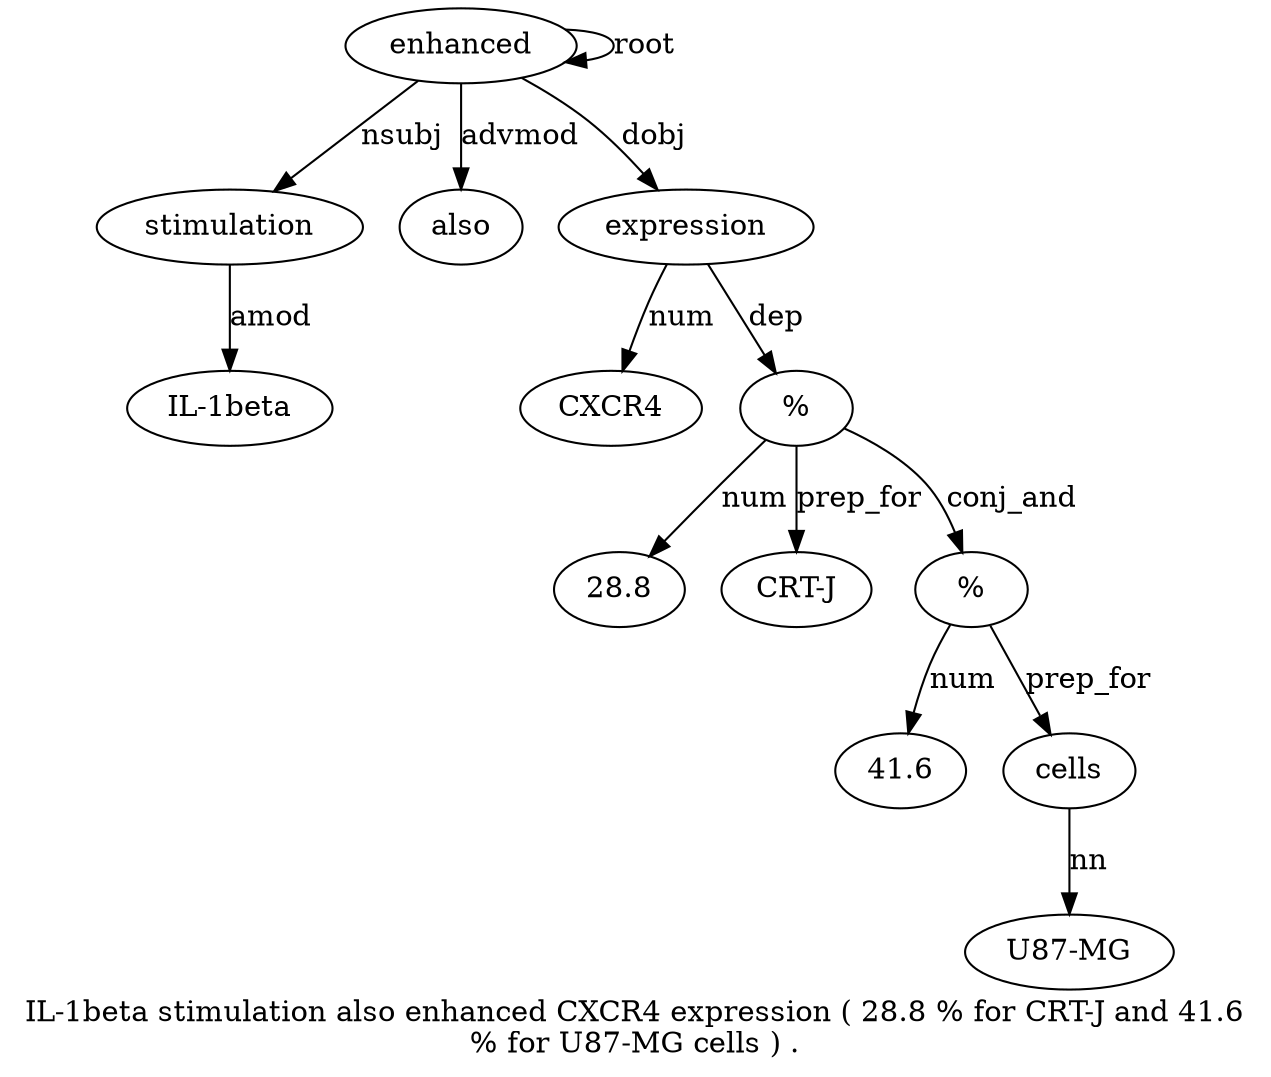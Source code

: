 digraph "IL-1beta stimulation also enhanced CXCR4 expression ( 28.8 % for CRT-J and 41.6 % for U87-MG cells ) ." {
label="IL-1beta stimulation also enhanced CXCR4 expression ( 28.8 % for CRT-J and 41.6
% for U87-MG cells ) .";
stimulation2 [style=filled, fillcolor=white, label=stimulation];
"IL-1beta" [style=filled, fillcolor=white, label="IL-1beta"];
stimulation2 -> "IL-1beta"  [label=amod];
enhanced4 [style=filled, fillcolor=white, label=enhanced];
enhanced4 -> stimulation2  [label=nsubj];
also3 [style=filled, fillcolor=white, label=also];
enhanced4 -> also3  [label=advmod];
enhanced4 -> enhanced4  [label=root];
expression6 [style=filled, fillcolor=white, label=expression];
CXCR45 [style=filled, fillcolor=white, label=CXCR4];
expression6 -> CXCR45  [label=num];
enhanced4 -> expression6  [label=dobj];
"%9" [style=filled, fillcolor=white, label="%"];
"28.8" [style=filled, fillcolor=white, label="28.8"];
"%9" -> "28.8"  [label=num];
expression6 -> "%9"  [label=dep];
"CRT-J11" [style=filled, fillcolor=white, label="CRT-J"];
"%9" -> "CRT-J11"  [label=prep_for];
"%14" [style=filled, fillcolor=white, label="%"];
"41.613" [style=filled, fillcolor=white, label="41.6"];
"%14" -> "41.613"  [label=num];
"%9" -> "%14"  [label=conj_and];
cells17 [style=filled, fillcolor=white, label=cells];
"U87-MG16" [style=filled, fillcolor=white, label="U87-MG"];
cells17 -> "U87-MG16"  [label=nn];
"%14" -> cells17  [label=prep_for];
}
